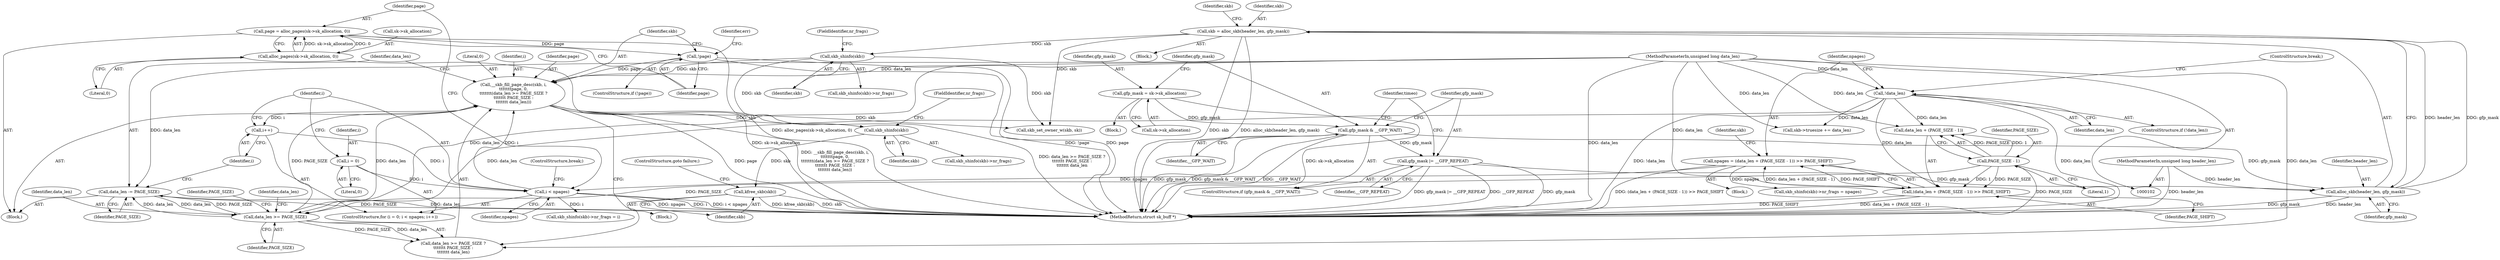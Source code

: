 digraph "1_linux_cc9b17ad29ecaa20bfe426a8d4dbfb94b13ff1cc@API" {
"1000230" [label="(Call,kfree_skb(skb))"];
"1000226" [label="(Call,skb_shinfo(skb))"];
"1000194" [label="(Call,skb_shinfo(skb))"];
"1000164" [label="(Call,skb = alloc_skb(header_len, gfp_mask))"];
"1000166" [label="(Call,alloc_skb(header_len, gfp_mask))"];
"1000104" [label="(MethodParameterIn,unsigned long header_len)"];
"1000122" [label="(Call,gfp_mask |= __GFP_REPEAT)"];
"1000119" [label="(Call,gfp_mask & __GFP_WAIT)"];
"1000113" [label="(Call,gfp_mask = sk->sk_allocation)"];
"1000233" [label="(Call,__skb_fill_page_desc(skb, i,\n\t\t\t\t\t\t\tpage, 0,\n\t\t\t\t\t\t\t(data_len >= PAGE_SIZE ?\n\t\t\t\t\t\t\t PAGE_SIZE :\n\t\t\t\t\t\t\t data_len)))"];
"1000202" [label="(Call,i < npages)"];
"1000199" [label="(Call,i = 0)"];
"1000205" [label="(Call,i++)"];
"1000178" [label="(Call,npages = (data_len + (PAGE_SIZE - 1)) >> PAGE_SHIFT)"];
"1000180" [label="(Call,(data_len + (PAGE_SIZE - 1)) >> PAGE_SHIFT)"];
"1000175" [label="(Call,!data_len)"];
"1000105" [label="(MethodParameterIn,unsigned long data_len)"];
"1000183" [label="(Call,PAGE_SIZE - 1)"];
"1000217" [label="(Call,!page)"];
"1000209" [label="(Call,page = alloc_pages(sk->sk_allocation, 0))"];
"1000211" [label="(Call,alloc_pages(sk->sk_allocation, 0))"];
"1000239" [label="(Call,data_len >= PAGE_SIZE)"];
"1000244" [label="(Call,data_len -= PAGE_SIZE)"];
"1000242" [label="(Identifier,PAGE_SIZE)"];
"1000243" [label="(Identifier,data_len)"];
"1000186" [label="(Identifier,PAGE_SHIFT)"];
"1000232" [label="(ControlStructure,goto failure;)"];
"1000212" [label="(Call,sk->sk_allocation)"];
"1000210" [label="(Identifier,page)"];
"1000219" [label="(Block,)"];
"1000118" [label="(ControlStructure,if (gfp_mask & __GFP_WAIT))"];
"1000211" [label="(Call,alloc_pages(sk->sk_allocation, 0))"];
"1000124" [label="(Identifier,__GFP_REPEAT)"];
"1000217" [label="(Call,!page)"];
"1000178" [label="(Call,npages = (data_len + (PAGE_SIZE - 1)) >> PAGE_SHIFT)"];
"1000240" [label="(Identifier,data_len)"];
"1000228" [label="(FieldIdentifier,nr_frags)"];
"1000233" [label="(Call,__skb_fill_page_desc(skb, i,\n\t\t\t\t\t\t\tpage, 0,\n\t\t\t\t\t\t\t(data_len >= PAGE_SIZE ?\n\t\t\t\t\t\t\t PAGE_SIZE :\n\t\t\t\t\t\t\t data_len)))"];
"1000241" [label="(Identifier,PAGE_SIZE)"];
"1000195" [label="(Identifier,skb)"];
"1000115" [label="(Call,sk->sk_allocation)"];
"1000179" [label="(Identifier,npages)"];
"1000176" [label="(Identifier,data_len)"];
"1000170" [label="(Identifier,skb)"];
"1000114" [label="(Identifier,gfp_mask)"];
"1000234" [label="(Identifier,skb)"];
"1000209" [label="(Call,page = alloc_pages(sk->sk_allocation, 0))"];
"1000236" [label="(Identifier,page)"];
"1000123" [label="(Identifier,gfp_mask)"];
"1000227" [label="(Identifier,skb)"];
"1000126" [label="(Identifier,timeo)"];
"1000247" [label="(ControlStructure,break;)"];
"1000177" [label="(ControlStructure,break;)"];
"1000167" [label="(Identifier,header_len)"];
"1000215" [label="(Literal,0)"];
"1000205" [label="(Call,i++)"];
"1000206" [label="(Identifier,i)"];
"1000171" [label="(Block,)"];
"1000189" [label="(Identifier,skb)"];
"1000120" [label="(Identifier,gfp_mask)"];
"1000164" [label="(Call,skb = alloc_skb(header_len, gfp_mask))"];
"1000119" [label="(Call,gfp_mask & __GFP_WAIT)"];
"1000216" [label="(ControlStructure,if (!page))"];
"1000200" [label="(Identifier,i)"];
"1000245" [label="(Identifier,data_len)"];
"1000168" [label="(Identifier,gfp_mask)"];
"1000244" [label="(Call,data_len -= PAGE_SIZE)"];
"1000226" [label="(Call,skb_shinfo(skb))"];
"1000192" [label="(Call,skb_shinfo(skb)->nr_frags = npages)"];
"1000231" [label="(Identifier,skb)"];
"1000175" [label="(Call,!data_len)"];
"1000224" [label="(Call,skb_shinfo(skb)->nr_frags = i)"];
"1000122" [label="(Call,gfp_mask |= __GFP_REPEAT)"];
"1000303" [label="(MethodReturn,struct sk_buff *)"];
"1000104" [label="(MethodParameterIn,unsigned long header_len)"];
"1000204" [label="(Identifier,npages)"];
"1000108" [label="(Block,)"];
"1000230" [label="(Call,kfree_skb(skb))"];
"1000183" [label="(Call,PAGE_SIZE - 1)"];
"1000174" [label="(ControlStructure,if (!data_len))"];
"1000105" [label="(MethodParameterIn,unsigned long data_len)"];
"1000121" [label="(Identifier,__GFP_WAIT)"];
"1000166" [label="(Call,alloc_skb(header_len, gfp_mask))"];
"1000198" [label="(ControlStructure,for (i = 0; i < npages; i++))"];
"1000196" [label="(FieldIdentifier,nr_frags)"];
"1000221" [label="(Identifier,err)"];
"1000246" [label="(Identifier,PAGE_SIZE)"];
"1000194" [label="(Call,skb_shinfo(skb))"];
"1000180" [label="(Call,(data_len + (PAGE_SIZE - 1)) >> PAGE_SHIFT)"];
"1000225" [label="(Call,skb_shinfo(skb)->nr_frags)"];
"1000165" [label="(Identifier,skb)"];
"1000286" [label="(Call,skb_set_owner_w(skb, sk))"];
"1000113" [label="(Call,gfp_mask = sk->sk_allocation)"];
"1000184" [label="(Identifier,PAGE_SIZE)"];
"1000203" [label="(Identifier,i)"];
"1000237" [label="(Literal,0)"];
"1000207" [label="(Block,)"];
"1000187" [label="(Call,skb->truesize += data_len)"];
"1000163" [label="(Block,)"];
"1000235" [label="(Identifier,i)"];
"1000202" [label="(Call,i < npages)"];
"1000238" [label="(Call,data_len >= PAGE_SIZE ?\n\t\t\t\t\t\t\t PAGE_SIZE :\n\t\t\t\t\t\t\t data_len)"];
"1000201" [label="(Literal,0)"];
"1000218" [label="(Identifier,page)"];
"1000185" [label="(Literal,1)"];
"1000199" [label="(Call,i = 0)"];
"1000193" [label="(Call,skb_shinfo(skb)->nr_frags)"];
"1000239" [label="(Call,data_len >= PAGE_SIZE)"];
"1000181" [label="(Call,data_len + (PAGE_SIZE - 1))"];
"1000230" -> "1000219"  [label="AST: "];
"1000230" -> "1000231"  [label="CFG: "];
"1000231" -> "1000230"  [label="AST: "];
"1000232" -> "1000230"  [label="CFG: "];
"1000230" -> "1000303"  [label="DDG: skb"];
"1000230" -> "1000303"  [label="DDG: kfree_skb(skb)"];
"1000226" -> "1000230"  [label="DDG: skb"];
"1000226" -> "1000225"  [label="AST: "];
"1000226" -> "1000227"  [label="CFG: "];
"1000227" -> "1000226"  [label="AST: "];
"1000228" -> "1000226"  [label="CFG: "];
"1000194" -> "1000226"  [label="DDG: skb"];
"1000233" -> "1000226"  [label="DDG: skb"];
"1000194" -> "1000193"  [label="AST: "];
"1000194" -> "1000195"  [label="CFG: "];
"1000195" -> "1000194"  [label="AST: "];
"1000196" -> "1000194"  [label="CFG: "];
"1000164" -> "1000194"  [label="DDG: skb"];
"1000194" -> "1000233"  [label="DDG: skb"];
"1000194" -> "1000286"  [label="DDG: skb"];
"1000164" -> "1000163"  [label="AST: "];
"1000164" -> "1000166"  [label="CFG: "];
"1000165" -> "1000164"  [label="AST: "];
"1000166" -> "1000164"  [label="AST: "];
"1000170" -> "1000164"  [label="CFG: "];
"1000164" -> "1000303"  [label="DDG: alloc_skb(header_len, gfp_mask)"];
"1000164" -> "1000303"  [label="DDG: skb"];
"1000166" -> "1000164"  [label="DDG: header_len"];
"1000166" -> "1000164"  [label="DDG: gfp_mask"];
"1000164" -> "1000286"  [label="DDG: skb"];
"1000166" -> "1000168"  [label="CFG: "];
"1000167" -> "1000166"  [label="AST: "];
"1000168" -> "1000166"  [label="AST: "];
"1000166" -> "1000303"  [label="DDG: gfp_mask"];
"1000166" -> "1000303"  [label="DDG: header_len"];
"1000104" -> "1000166"  [label="DDG: header_len"];
"1000122" -> "1000166"  [label="DDG: gfp_mask"];
"1000119" -> "1000166"  [label="DDG: gfp_mask"];
"1000104" -> "1000102"  [label="AST: "];
"1000104" -> "1000303"  [label="DDG: header_len"];
"1000122" -> "1000118"  [label="AST: "];
"1000122" -> "1000124"  [label="CFG: "];
"1000123" -> "1000122"  [label="AST: "];
"1000124" -> "1000122"  [label="AST: "];
"1000126" -> "1000122"  [label="CFG: "];
"1000122" -> "1000303"  [label="DDG: gfp_mask"];
"1000122" -> "1000303"  [label="DDG: gfp_mask |= __GFP_REPEAT"];
"1000122" -> "1000303"  [label="DDG: __GFP_REPEAT"];
"1000119" -> "1000122"  [label="DDG: gfp_mask"];
"1000119" -> "1000118"  [label="AST: "];
"1000119" -> "1000121"  [label="CFG: "];
"1000120" -> "1000119"  [label="AST: "];
"1000121" -> "1000119"  [label="AST: "];
"1000123" -> "1000119"  [label="CFG: "];
"1000126" -> "1000119"  [label="CFG: "];
"1000119" -> "1000303"  [label="DDG: __GFP_WAIT"];
"1000119" -> "1000303"  [label="DDG: gfp_mask"];
"1000119" -> "1000303"  [label="DDG: gfp_mask & __GFP_WAIT"];
"1000113" -> "1000119"  [label="DDG: gfp_mask"];
"1000113" -> "1000108"  [label="AST: "];
"1000113" -> "1000115"  [label="CFG: "];
"1000114" -> "1000113"  [label="AST: "];
"1000115" -> "1000113"  [label="AST: "];
"1000120" -> "1000113"  [label="CFG: "];
"1000113" -> "1000303"  [label="DDG: sk->sk_allocation"];
"1000233" -> "1000207"  [label="AST: "];
"1000233" -> "1000238"  [label="CFG: "];
"1000234" -> "1000233"  [label="AST: "];
"1000235" -> "1000233"  [label="AST: "];
"1000236" -> "1000233"  [label="AST: "];
"1000237" -> "1000233"  [label="AST: "];
"1000238" -> "1000233"  [label="AST: "];
"1000245" -> "1000233"  [label="CFG: "];
"1000233" -> "1000303"  [label="DDG: page"];
"1000233" -> "1000303"  [label="DDG: __skb_fill_page_desc(skb, i,\n\t\t\t\t\t\t\tpage, 0,\n\t\t\t\t\t\t\t(data_len >= PAGE_SIZE ?\n\t\t\t\t\t\t\t PAGE_SIZE :\n\t\t\t\t\t\t\t data_len))"];
"1000233" -> "1000303"  [label="DDG: data_len >= PAGE_SIZE ?\n\t\t\t\t\t\t\t PAGE_SIZE :\n\t\t\t\t\t\t\t data_len"];
"1000233" -> "1000205"  [label="DDG: i"];
"1000202" -> "1000233"  [label="DDG: i"];
"1000217" -> "1000233"  [label="DDG: page"];
"1000239" -> "1000233"  [label="DDG: PAGE_SIZE"];
"1000239" -> "1000233"  [label="DDG: data_len"];
"1000105" -> "1000233"  [label="DDG: data_len"];
"1000233" -> "1000286"  [label="DDG: skb"];
"1000202" -> "1000198"  [label="AST: "];
"1000202" -> "1000204"  [label="CFG: "];
"1000203" -> "1000202"  [label="AST: "];
"1000204" -> "1000202"  [label="AST: "];
"1000210" -> "1000202"  [label="CFG: "];
"1000247" -> "1000202"  [label="CFG: "];
"1000202" -> "1000303"  [label="DDG: i"];
"1000202" -> "1000303"  [label="DDG: i < npages"];
"1000202" -> "1000303"  [label="DDG: npages"];
"1000199" -> "1000202"  [label="DDG: i"];
"1000205" -> "1000202"  [label="DDG: i"];
"1000178" -> "1000202"  [label="DDG: npages"];
"1000202" -> "1000224"  [label="DDG: i"];
"1000199" -> "1000198"  [label="AST: "];
"1000199" -> "1000201"  [label="CFG: "];
"1000200" -> "1000199"  [label="AST: "];
"1000201" -> "1000199"  [label="AST: "];
"1000203" -> "1000199"  [label="CFG: "];
"1000205" -> "1000198"  [label="AST: "];
"1000205" -> "1000206"  [label="CFG: "];
"1000206" -> "1000205"  [label="AST: "];
"1000203" -> "1000205"  [label="CFG: "];
"1000178" -> "1000171"  [label="AST: "];
"1000178" -> "1000180"  [label="CFG: "];
"1000179" -> "1000178"  [label="AST: "];
"1000180" -> "1000178"  [label="AST: "];
"1000189" -> "1000178"  [label="CFG: "];
"1000178" -> "1000303"  [label="DDG: (data_len + (PAGE_SIZE - 1)) >> PAGE_SHIFT"];
"1000180" -> "1000178"  [label="DDG: data_len + (PAGE_SIZE - 1)"];
"1000180" -> "1000178"  [label="DDG: PAGE_SHIFT"];
"1000178" -> "1000192"  [label="DDG: npages"];
"1000180" -> "1000186"  [label="CFG: "];
"1000181" -> "1000180"  [label="AST: "];
"1000186" -> "1000180"  [label="AST: "];
"1000180" -> "1000303"  [label="DDG: data_len + (PAGE_SIZE - 1)"];
"1000180" -> "1000303"  [label="DDG: PAGE_SHIFT"];
"1000175" -> "1000180"  [label="DDG: data_len"];
"1000105" -> "1000180"  [label="DDG: data_len"];
"1000183" -> "1000180"  [label="DDG: PAGE_SIZE"];
"1000183" -> "1000180"  [label="DDG: 1"];
"1000175" -> "1000174"  [label="AST: "];
"1000175" -> "1000176"  [label="CFG: "];
"1000176" -> "1000175"  [label="AST: "];
"1000177" -> "1000175"  [label="CFG: "];
"1000179" -> "1000175"  [label="CFG: "];
"1000175" -> "1000303"  [label="DDG: data_len"];
"1000175" -> "1000303"  [label="DDG: !data_len"];
"1000105" -> "1000175"  [label="DDG: data_len"];
"1000175" -> "1000181"  [label="DDG: data_len"];
"1000175" -> "1000187"  [label="DDG: data_len"];
"1000175" -> "1000239"  [label="DDG: data_len"];
"1000105" -> "1000102"  [label="AST: "];
"1000105" -> "1000303"  [label="DDG: data_len"];
"1000105" -> "1000181"  [label="DDG: data_len"];
"1000105" -> "1000187"  [label="DDG: data_len"];
"1000105" -> "1000239"  [label="DDG: data_len"];
"1000105" -> "1000238"  [label="DDG: data_len"];
"1000105" -> "1000244"  [label="DDG: data_len"];
"1000183" -> "1000181"  [label="AST: "];
"1000183" -> "1000185"  [label="CFG: "];
"1000184" -> "1000183"  [label="AST: "];
"1000185" -> "1000183"  [label="AST: "];
"1000181" -> "1000183"  [label="CFG: "];
"1000183" -> "1000303"  [label="DDG: PAGE_SIZE"];
"1000183" -> "1000181"  [label="DDG: PAGE_SIZE"];
"1000183" -> "1000181"  [label="DDG: 1"];
"1000183" -> "1000239"  [label="DDG: PAGE_SIZE"];
"1000217" -> "1000216"  [label="AST: "];
"1000217" -> "1000218"  [label="CFG: "];
"1000218" -> "1000217"  [label="AST: "];
"1000221" -> "1000217"  [label="CFG: "];
"1000234" -> "1000217"  [label="CFG: "];
"1000217" -> "1000303"  [label="DDG: !page"];
"1000217" -> "1000303"  [label="DDG: page"];
"1000209" -> "1000217"  [label="DDG: page"];
"1000209" -> "1000207"  [label="AST: "];
"1000209" -> "1000211"  [label="CFG: "];
"1000210" -> "1000209"  [label="AST: "];
"1000211" -> "1000209"  [label="AST: "];
"1000218" -> "1000209"  [label="CFG: "];
"1000209" -> "1000303"  [label="DDG: alloc_pages(sk->sk_allocation, 0)"];
"1000211" -> "1000209"  [label="DDG: sk->sk_allocation"];
"1000211" -> "1000209"  [label="DDG: 0"];
"1000211" -> "1000215"  [label="CFG: "];
"1000212" -> "1000211"  [label="AST: "];
"1000215" -> "1000211"  [label="AST: "];
"1000211" -> "1000303"  [label="DDG: sk->sk_allocation"];
"1000239" -> "1000238"  [label="AST: "];
"1000239" -> "1000241"  [label="CFG: "];
"1000240" -> "1000239"  [label="AST: "];
"1000241" -> "1000239"  [label="AST: "];
"1000242" -> "1000239"  [label="CFG: "];
"1000243" -> "1000239"  [label="CFG: "];
"1000244" -> "1000239"  [label="DDG: data_len"];
"1000239" -> "1000238"  [label="DDG: PAGE_SIZE"];
"1000239" -> "1000238"  [label="DDG: data_len"];
"1000239" -> "1000244"  [label="DDG: PAGE_SIZE"];
"1000239" -> "1000244"  [label="DDG: data_len"];
"1000244" -> "1000207"  [label="AST: "];
"1000244" -> "1000246"  [label="CFG: "];
"1000245" -> "1000244"  [label="AST: "];
"1000246" -> "1000244"  [label="AST: "];
"1000206" -> "1000244"  [label="CFG: "];
"1000244" -> "1000303"  [label="DDG: data_len"];
"1000244" -> "1000303"  [label="DDG: PAGE_SIZE"];
}
